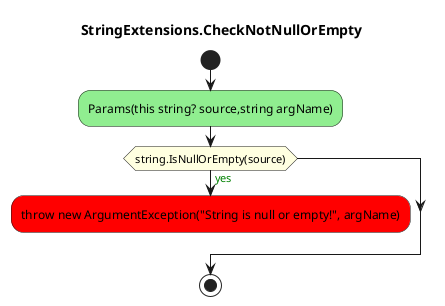 @startuml StringExtensions.CheckNotNullOrEmpty
title StringExtensions.CheckNotNullOrEmpty
start
#LightGreen:Params(this string? source,string argName);
#LightYellow:if (string.IsNullOrEmpty(source)) then (<color:green>yes)
    #Red:throw new ArgumentException("String is null or empty!", argName);
    kill
endif
stop
@enduml
